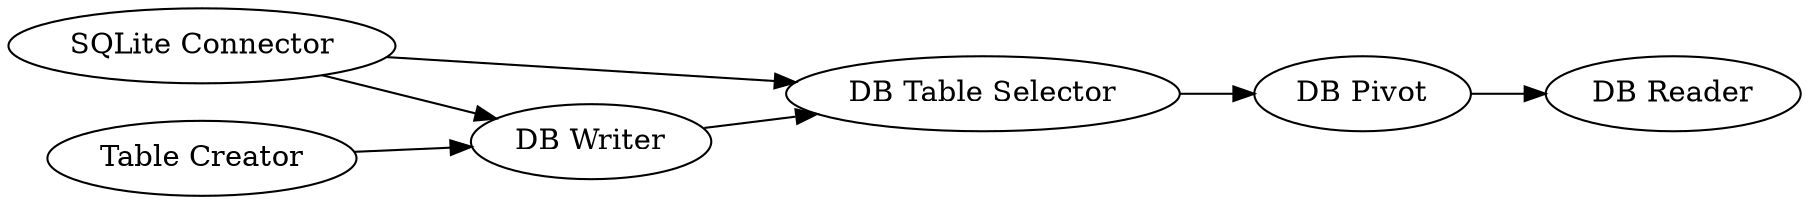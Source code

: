 digraph {
	"-7742222533957244812_9" [label="DB Table Selector"]
	"-7742222533957244812_3" [label="Table Creator"]
	"-7742222533957244812_7" [label="SQLite Connector"]
	"-7742222533957244812_8" [label="DB Writer"]
	"7495743662529839495_9" [label="DB Reader"]
	"7495743662529839495_8" [label="DB Pivot"]
	"-7742222533957244812_7" -> "-7742222533957244812_9"
	"-7742222533957244812_9" -> "7495743662529839495_8"
	"-7742222533957244812_8" -> "-7742222533957244812_9"
	"-7742222533957244812_7" -> "-7742222533957244812_8"
	"-7742222533957244812_3" -> "-7742222533957244812_8"
	"7495743662529839495_8" -> "7495743662529839495_9"
	rankdir=LR
}
